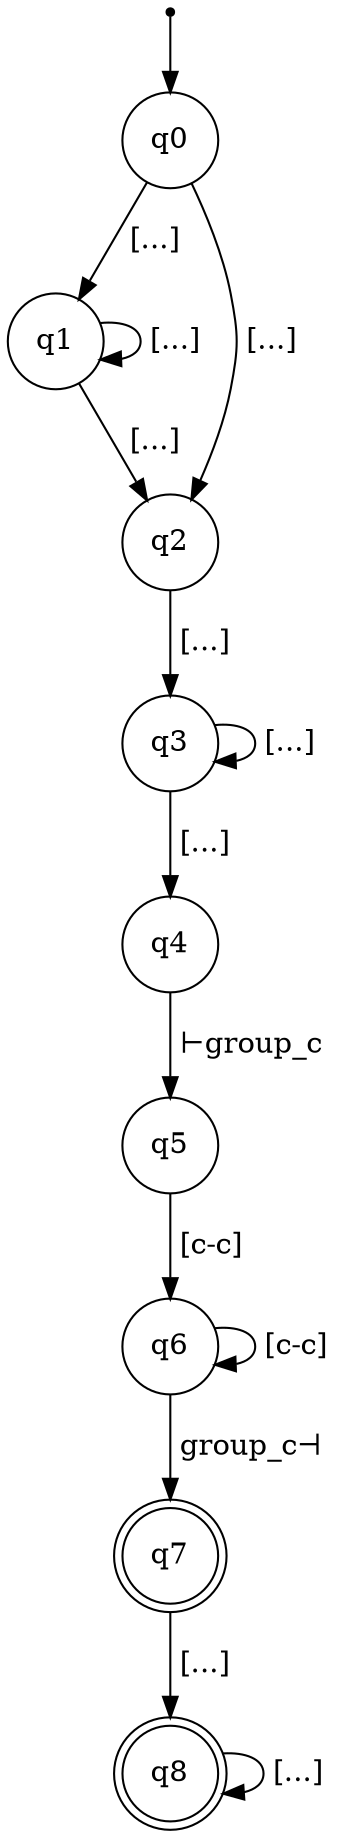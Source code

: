 digraph automaton {
	node [shape=doublecircle]
	q7
	q8

	node [shape=circle]
	q1 -> q1 [label=" [...] "]
	q3 -> q3 [label=" [...] "]
	q2 -> q3 [label=" [...] "]
	q3 -> q4 [label=" [...] "]
	q6 -> q6 [label=" [c-c] "]
	q5 -> q6 [label=" [c-c] "]
	q6 -> q7 [label=" group_c⊣ "]
	q4 -> q5 [label=" ⊢group_c "]
	q1 -> q2 [label=" [...] "]
	q8 -> q8 [label=" [...] "]
	q7 -> q8 [label=" [...] "]
	q0 -> q1 [label=" [...] "]
	q0 -> q2 [label=" [...] "]

	node [shape=point]
	before_q0 -> q0
}
